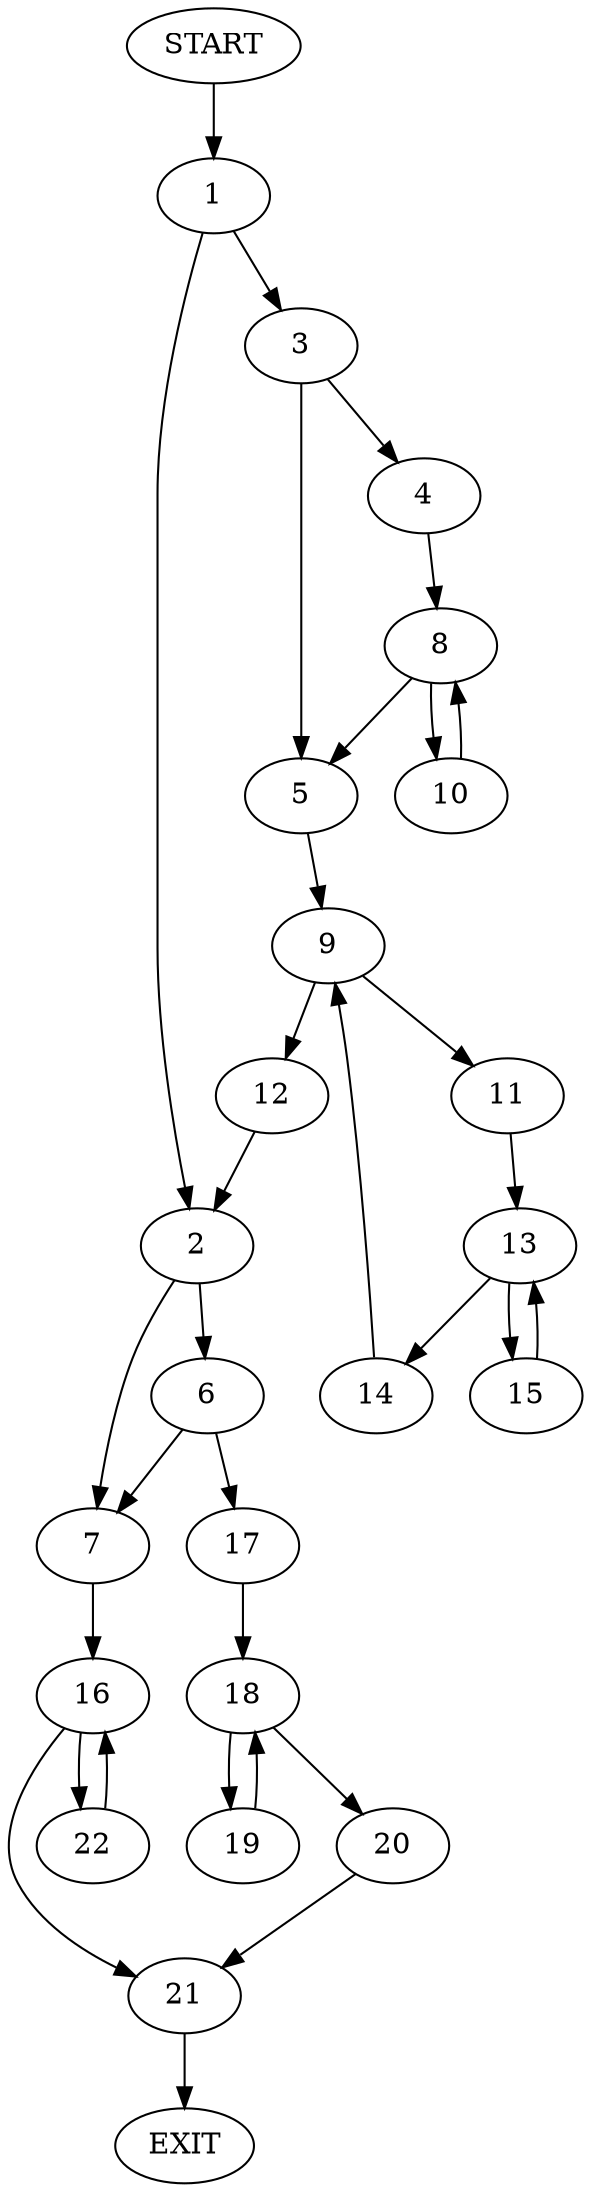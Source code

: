 digraph {
0 [label="START"]
23 [label="EXIT"]
0 -> 1
1 -> 2
1 -> 3
3 -> 4
3 -> 5
2 -> 6
2 -> 7
4 -> 8
5 -> 9
8 -> 5
8 -> 10
10 -> 8
9 -> 11
9 -> 12
11 -> 13
12 -> 2
13 -> 14
13 -> 15
15 -> 13
14 -> 9
7 -> 16
6 -> 7
6 -> 17
17 -> 18
18 -> 19
18 -> 20
19 -> 18
20 -> 21
21 -> 23
16 -> 21
16 -> 22
22 -> 16
}
